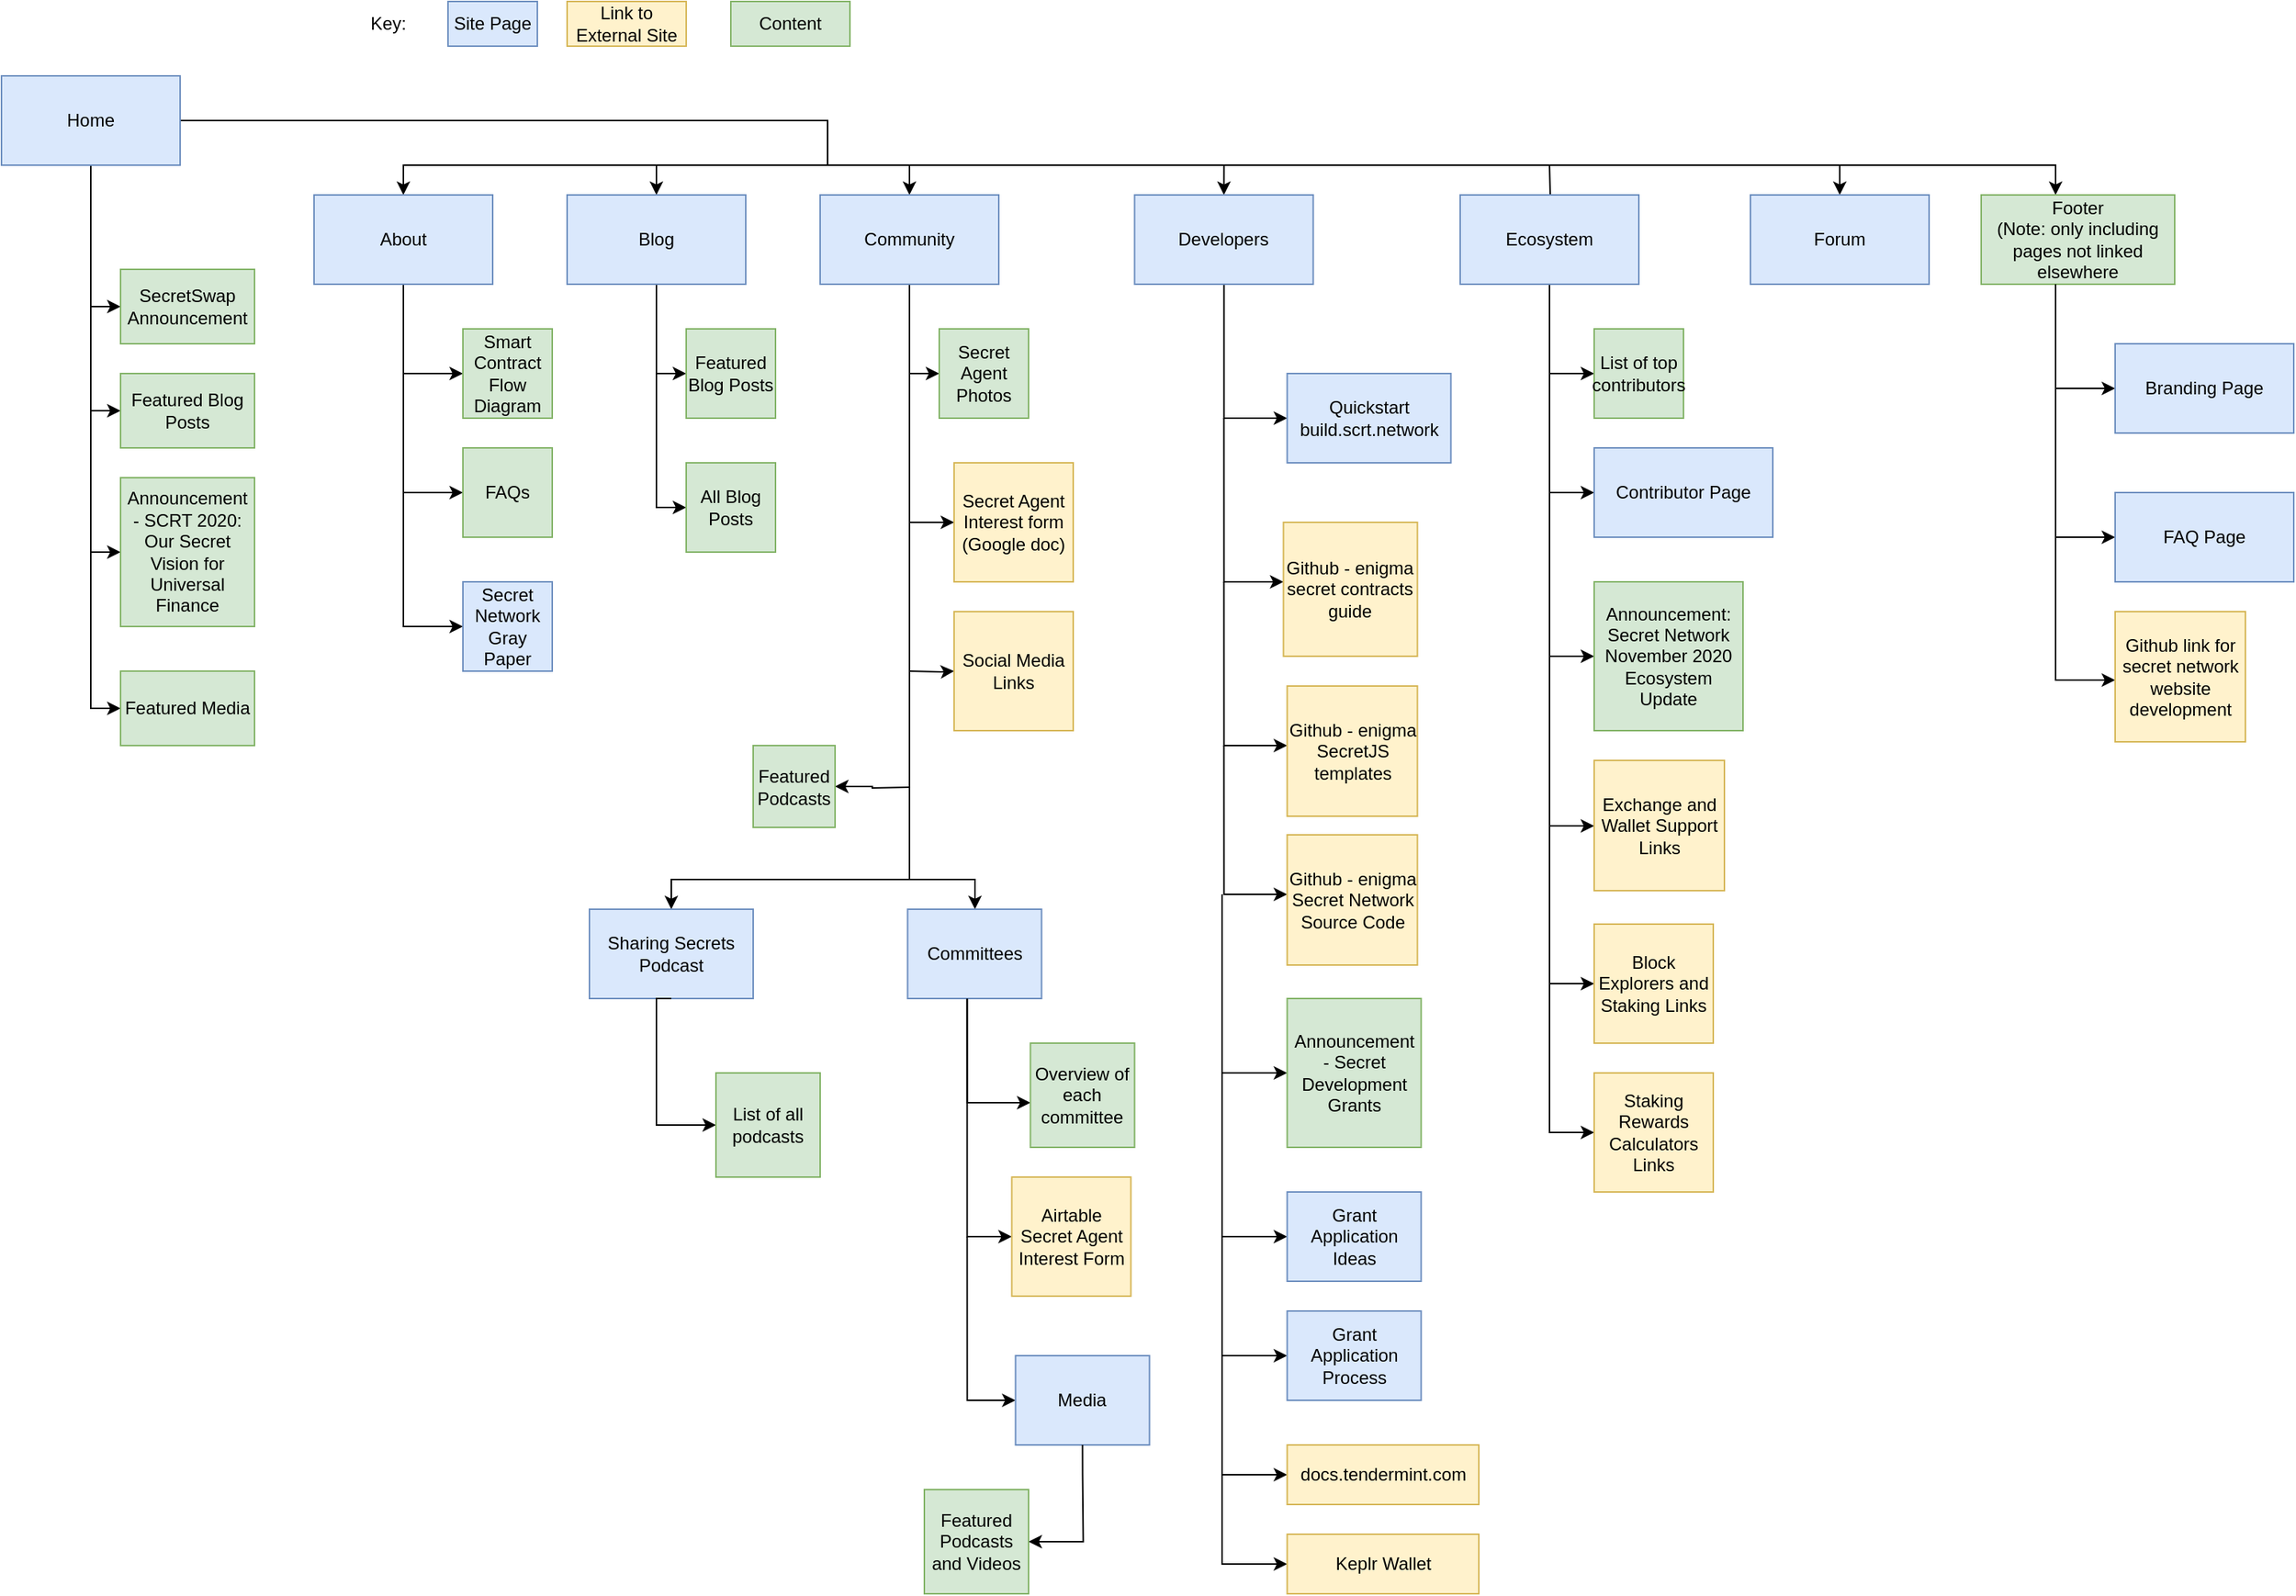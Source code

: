 <mxfile>
    <diagram id="m_9Sfj4pGlnvyHmJbWLJ" name="Page-1">
        <mxGraphModel dx="919" dy="623" grid="1" gridSize="10" guides="1" tooltips="1" connect="1" arrows="1" fold="1" page="1" pageScale="1" pageWidth="850" pageHeight="1100" math="0" shadow="0">
            <root>
                <mxCell id="0"/>
                <mxCell id="1" parent="0"/>
                <mxCell id="2" value="" style="edgeStyle=orthogonalEdgeStyle;rounded=0;orthogonalLoop=1;jettySize=auto;html=1;entryX=0.5;entryY=0;entryDx=0;entryDy=0;" edge="1" parent="1" target="7">
                    <mxGeometry relative="1" as="geometry">
                        <mxPoint x="-215" y="120" as="sourcePoint"/>
                        <Array as="points">
                            <mxPoint x="-215" y="120"/>
                            <mxPoint x="-530" y="120"/>
                        </Array>
                    </mxGeometry>
                </mxCell>
                <mxCell id="3" style="edgeStyle=orthogonalEdgeStyle;rounded=0;orthogonalLoop=1;jettySize=auto;html=1;exitX=1;exitY=0.5;exitDx=0;exitDy=0;" edge="1" parent="1" source="5" target="17">
                    <mxGeometry relative="1" as="geometry">
                        <Array as="points">
                            <mxPoint x="-245" y="90"/>
                            <mxPoint x="-245" y="120"/>
                            <mxPoint x="435" y="120"/>
                        </Array>
                    </mxGeometry>
                </mxCell>
                <mxCell id="4" style="edgeStyle=orthogonalEdgeStyle;rounded=0;orthogonalLoop=1;jettySize=auto;html=1;entryX=0;entryY=0.5;entryDx=0;entryDy=0;" edge="1" parent="1" source="5" target="23">
                    <mxGeometry relative="1" as="geometry"/>
                </mxCell>
                <mxCell id="5" value="Home" style="rounded=0;whiteSpace=wrap;html=1;fillColor=#dae8fc;strokeColor=#6c8ebf;" vertex="1" parent="1">
                    <mxGeometry x="-800" y="60" width="120" height="60" as="geometry"/>
                </mxCell>
                <mxCell id="6" style="edgeStyle=orthogonalEdgeStyle;rounded=0;orthogonalLoop=1;jettySize=auto;html=1;exitX=0.5;exitY=1;exitDx=0;exitDy=0;entryX=0;entryY=0.5;entryDx=0;entryDy=0;" edge="1" parent="1" source="7" target="18">
                    <mxGeometry relative="1" as="geometry"/>
                </mxCell>
                <mxCell id="7" value="About" style="rounded=0;whiteSpace=wrap;html=1;fillColor=#dae8fc;strokeColor=#6c8ebf;" vertex="1" parent="1">
                    <mxGeometry x="-590" y="140" width="120" height="60" as="geometry"/>
                </mxCell>
                <mxCell id="8" style="edgeStyle=orthogonalEdgeStyle;rounded=0;orthogonalLoop=1;jettySize=auto;html=1;entryX=0.5;entryY=0;entryDx=0;entryDy=0;" edge="1" parent="1" target="10">
                    <mxGeometry relative="1" as="geometry">
                        <mxPoint x="-380" y="120" as="sourcePoint"/>
                    </mxGeometry>
                </mxCell>
                <mxCell id="9" style="edgeStyle=orthogonalEdgeStyle;rounded=0;orthogonalLoop=1;jettySize=auto;html=1;entryX=0;entryY=0.5;entryDx=0;entryDy=0;" edge="1" parent="1" source="10" target="30">
                    <mxGeometry relative="1" as="geometry"/>
                </mxCell>
                <mxCell id="10" value="Blog" style="rounded=0;whiteSpace=wrap;html=1;fillColor=#dae8fc;strokeColor=#6c8ebf;" vertex="1" parent="1">
                    <mxGeometry x="-420" y="140" width="120" height="60" as="geometry"/>
                </mxCell>
                <mxCell id="11" style="edgeStyle=orthogonalEdgeStyle;rounded=0;orthogonalLoop=1;jettySize=auto;html=1;entryX=0.5;entryY=0;entryDx=0;entryDy=0;" edge="1" parent="1" target="13">
                    <mxGeometry relative="1" as="geometry">
                        <mxPoint x="-215" y="120" as="sourcePoint"/>
                        <Array as="points">
                            <mxPoint x="-190" y="120"/>
                        </Array>
                    </mxGeometry>
                </mxCell>
                <mxCell id="12" style="edgeStyle=orthogonalEdgeStyle;rounded=0;orthogonalLoop=1;jettySize=auto;html=1;exitX=0.5;exitY=1;exitDx=0;exitDy=0;entryX=0;entryY=0.5;entryDx=0;entryDy=0;" edge="1" parent="1" source="13" target="33">
                    <mxGeometry relative="1" as="geometry"/>
                </mxCell>
                <mxCell id="13" value="Community" style="rounded=0;whiteSpace=wrap;html=1;fillColor=#dae8fc;strokeColor=#6c8ebf;" vertex="1" parent="1">
                    <mxGeometry x="-250" y="140" width="120" height="60" as="geometry"/>
                </mxCell>
                <mxCell id="14" style="edgeStyle=orthogonalEdgeStyle;rounded=0;orthogonalLoop=1;jettySize=auto;html=1;entryX=0.5;entryY=0;entryDx=0;entryDy=0;" edge="1" parent="1" target="16">
                    <mxGeometry relative="1" as="geometry">
                        <mxPoint x="11.25" y="120" as="sourcePoint"/>
                    </mxGeometry>
                </mxCell>
                <mxCell id="15" style="edgeStyle=orthogonalEdgeStyle;rounded=0;orthogonalLoop=1;jettySize=auto;html=1;entryX=0;entryY=0.5;entryDx=0;entryDy=0;" edge="1" parent="1" source="16" target="54">
                    <mxGeometry relative="1" as="geometry"/>
                </mxCell>
                <mxCell id="16" value="Developers" style="rounded=0;whiteSpace=wrap;html=1;fillColor=#dae8fc;strokeColor=#6c8ebf;" vertex="1" parent="1">
                    <mxGeometry x="-38.75" y="140" width="120" height="60" as="geometry"/>
                </mxCell>
                <mxCell id="17" value="Forum" style="rounded=0;whiteSpace=wrap;html=1;fillColor=#dae8fc;strokeColor=#6c8ebf;" vertex="1" parent="1">
                    <mxGeometry x="375" y="140" width="120" height="60" as="geometry"/>
                </mxCell>
                <mxCell id="18" value="Smart Contract Flow Diagram" style="whiteSpace=wrap;html=1;aspect=fixed;fillColor=#d5e8d4;strokeColor=#82b366;" vertex="1" parent="1">
                    <mxGeometry x="-490" y="230" width="60" height="60" as="geometry"/>
                </mxCell>
                <mxCell id="19" style="edgeStyle=orthogonalEdgeStyle;rounded=0;orthogonalLoop=1;jettySize=auto;html=1;entryX=0;entryY=0.5;entryDx=0;entryDy=0;" edge="1" parent="1" target="20">
                    <mxGeometry relative="1" as="geometry">
                        <mxPoint x="-530" y="260" as="sourcePoint"/>
                        <Array as="points">
                            <mxPoint x="-530" y="340"/>
                        </Array>
                    </mxGeometry>
                </mxCell>
                <mxCell id="20" value="FAQs" style="whiteSpace=wrap;html=1;aspect=fixed;fillColor=#d5e8d4;strokeColor=#82b366;" vertex="1" parent="1">
                    <mxGeometry x="-490" y="310" width="60" height="60" as="geometry"/>
                </mxCell>
                <mxCell id="21" style="edgeStyle=orthogonalEdgeStyle;rounded=0;orthogonalLoop=1;jettySize=auto;html=1;" edge="1" parent="1" target="22">
                    <mxGeometry relative="1" as="geometry">
                        <mxPoint x="-530" y="340" as="sourcePoint"/>
                        <Array as="points">
                            <mxPoint x="-530" y="430"/>
                        </Array>
                    </mxGeometry>
                </mxCell>
                <mxCell id="22" value="Secret Network Gray Paper" style="whiteSpace=wrap;html=1;aspect=fixed;fillColor=#dae8fc;strokeColor=#6c8ebf;" vertex="1" parent="1">
                    <mxGeometry x="-490" y="400" width="60" height="60" as="geometry"/>
                </mxCell>
                <mxCell id="23" value="SecretSwap Announcement" style="whiteSpace=wrap;html=1;fillColor=#d5e8d4;strokeColor=#82b366;imageAspect=0;expand=1;" vertex="1" parent="1">
                    <mxGeometry x="-720" y="190" width="90" height="50" as="geometry"/>
                </mxCell>
                <mxCell id="24" style="edgeStyle=orthogonalEdgeStyle;rounded=0;orthogonalLoop=1;jettySize=auto;html=1;exitX=0;exitY=0.5;exitDx=0;exitDy=0;entryX=0;entryY=0.5;entryDx=0;entryDy=0;" edge="1" parent="1" target="25">
                    <mxGeometry relative="1" as="geometry">
                        <mxPoint x="-740" y="210" as="sourcePoint"/>
                        <Array as="points">
                            <mxPoint x="-740" y="285"/>
                        </Array>
                    </mxGeometry>
                </mxCell>
                <mxCell id="25" value="Featured Blog Posts" style="whiteSpace=wrap;html=1;fillColor=#d5e8d4;strokeColor=#82b366;imageAspect=0;expand=1;" vertex="1" parent="1">
                    <mxGeometry x="-720" y="260" width="90" height="50" as="geometry"/>
                </mxCell>
                <mxCell id="26" style="edgeStyle=orthogonalEdgeStyle;rounded=0;orthogonalLoop=1;jettySize=auto;html=1;" edge="1" parent="1" target="27">
                    <mxGeometry relative="1" as="geometry">
                        <mxPoint x="-740" y="280" as="sourcePoint"/>
                        <Array as="points">
                            <mxPoint x="-740" y="380"/>
                        </Array>
                    </mxGeometry>
                </mxCell>
                <mxCell id="27" value="Announcement -&amp;nbsp;&lt;span&gt;SCRT 2020: Our Secret Vision for&lt;/span&gt;&lt;div&gt;Universal Finance&lt;/div&gt;" style="whiteSpace=wrap;html=1;fillColor=#d5e8d4;strokeColor=#82b366;imageAspect=0;expand=1;" vertex="1" parent="1">
                    <mxGeometry x="-720" y="330" width="90" height="100" as="geometry"/>
                </mxCell>
                <mxCell id="28" style="edgeStyle=orthogonalEdgeStyle;rounded=0;orthogonalLoop=1;jettySize=auto;html=1;" edge="1" parent="1" target="29">
                    <mxGeometry relative="1" as="geometry">
                        <mxPoint x="-740" y="380" as="sourcePoint"/>
                        <Array as="points">
                            <mxPoint x="-740" y="485"/>
                        </Array>
                    </mxGeometry>
                </mxCell>
                <mxCell id="29" value="Featured Media" style="whiteSpace=wrap;html=1;fillColor=#d5e8d4;strokeColor=#82b366;imageAspect=0;expand=1;" vertex="1" parent="1">
                    <mxGeometry x="-720" y="460" width="90" height="50" as="geometry"/>
                </mxCell>
                <mxCell id="30" value="Featured Blog Posts&lt;span style=&quot;color: rgba(0 , 0 , 0 , 0) ; font-family: monospace ; font-size: 0px&quot;&gt;%3CmxGraphModel%3E%3Croot%3E%3CmxCell%20id%3D%220%22%2F%3E%3CmxCell%20id%3D%221%22%20parent%3D%220%22%2F%3E%3CmxCell%20id%3D%222%22%20value%3D%22Smart%20Contract%20Flow%20Diagram%22%20style%3D%22whiteSpace%3Dwrap%3Bhtml%3D1%3Baspect%3Dfixed%3BfillColor%3D%23d5e8d4%3BstrokeColor%3D%2382b366%3B%22%20vertex%3D%221%22%20parent%3D%221%22%3E%3CmxGeometry%20x%3D%22-500%22%20y%3D%22210%22%20width%3D%2260%22%20height%3D%2260%22%20as%3D%22geometry%22%2F%3E%3C%2FmxCell%3E%3C%2Froot%3E%3C%2FmxGraphModel%3E&lt;/span&gt;" style="whiteSpace=wrap;html=1;aspect=fixed;fillColor=#d5e8d4;strokeColor=#82b366;" vertex="1" parent="1">
                    <mxGeometry x="-340" y="230" width="60" height="60" as="geometry"/>
                </mxCell>
                <mxCell id="31" style="edgeStyle=orthogonalEdgeStyle;rounded=0;orthogonalLoop=1;jettySize=auto;html=1;exitX=0;exitY=0.5;exitDx=0;exitDy=0;entryX=0;entryY=0.5;entryDx=0;entryDy=0;" edge="1" parent="1" target="32">
                    <mxGeometry relative="1" as="geometry">
                        <mxPoint x="-360" y="260" as="sourcePoint"/>
                        <Array as="points">
                            <mxPoint x="-360" y="350"/>
                        </Array>
                    </mxGeometry>
                </mxCell>
                <mxCell id="32" value="All Blog Posts" style="whiteSpace=wrap;html=1;aspect=fixed;fillColor=#d5e8d4;strokeColor=#82b366;" vertex="1" parent="1">
                    <mxGeometry x="-340" y="320" width="60" height="60" as="geometry"/>
                </mxCell>
                <mxCell id="33" value="Secret Agent Photos" style="whiteSpace=wrap;html=1;aspect=fixed;fillColor=#d5e8d4;strokeColor=#82b366;" vertex="1" parent="1">
                    <mxGeometry x="-170" y="230" width="60" height="60" as="geometry"/>
                </mxCell>
                <mxCell id="34" style="edgeStyle=orthogonalEdgeStyle;rounded=0;orthogonalLoop=1;jettySize=auto;html=1;" edge="1" parent="1" target="35">
                    <mxGeometry relative="1" as="geometry">
                        <mxPoint x="-190" y="260" as="sourcePoint"/>
                        <Array as="points">
                            <mxPoint x="-190" y="360"/>
                        </Array>
                    </mxGeometry>
                </mxCell>
                <mxCell id="35" value="Secret Agent Interest form (Google doc)" style="whiteSpace=wrap;html=1;aspect=fixed;fillColor=#fff2cc;strokeColor=#d6b656;" vertex="1" parent="1">
                    <mxGeometry x="-160" y="320" width="80" height="80" as="geometry"/>
                </mxCell>
                <mxCell id="36" style="edgeStyle=orthogonalEdgeStyle;rounded=0;orthogonalLoop=1;jettySize=auto;html=1;" edge="1" parent="1" target="38">
                    <mxGeometry relative="1" as="geometry">
                        <mxPoint x="-190" y="360" as="sourcePoint"/>
                        <Array as="points">
                            <mxPoint x="-190" y="600"/>
                            <mxPoint x="-146" y="600"/>
                        </Array>
                    </mxGeometry>
                </mxCell>
                <mxCell id="37" style="edgeStyle=orthogonalEdgeStyle;rounded=0;orthogonalLoop=1;jettySize=auto;html=1;entryX=0;entryY=0.5;entryDx=0;entryDy=0;entryPerimeter=0;" edge="1" parent="1" source="38" target="45">
                    <mxGeometry relative="1" as="geometry">
                        <Array as="points">
                            <mxPoint x="-151.25" y="840"/>
                        </Array>
                    </mxGeometry>
                </mxCell>
                <mxCell id="38" value="Committees" style="rounded=0;whiteSpace=wrap;html=1;fillColor=#dae8fc;strokeColor=#6c8ebf;" vertex="1" parent="1">
                    <mxGeometry x="-191.25" y="620" width="90" height="60" as="geometry"/>
                </mxCell>
                <mxCell id="39" style="edgeStyle=orthogonalEdgeStyle;rounded=0;orthogonalLoop=1;jettySize=auto;html=1;" edge="1" parent="1" target="40">
                    <mxGeometry relative="1" as="geometry">
                        <mxPoint x="-180" y="600" as="sourcePoint"/>
                        <Array as="points">
                            <mxPoint x="-210" y="600"/>
                            <mxPoint x="-210" y="600"/>
                        </Array>
                    </mxGeometry>
                </mxCell>
                <mxCell id="40" value="Sharing Secrets Podcast" style="rounded=0;whiteSpace=wrap;html=1;fillColor=#dae8fc;strokeColor=#6c8ebf;" vertex="1" parent="1">
                    <mxGeometry x="-405" y="620" width="110" height="60" as="geometry"/>
                </mxCell>
                <mxCell id="41" style="edgeStyle=orthogonalEdgeStyle;rounded=0;orthogonalLoop=1;jettySize=auto;html=1;" edge="1" parent="1" target="42">
                    <mxGeometry relative="1" as="geometry">
                        <mxPoint x="-190" y="460" as="sourcePoint"/>
                    </mxGeometry>
                </mxCell>
                <mxCell id="42" value="Social Media Links" style="whiteSpace=wrap;html=1;aspect=fixed;fillColor=#fff2cc;strokeColor=#d6b656;" vertex="1" parent="1">
                    <mxGeometry x="-160" y="420" width="80" height="80" as="geometry"/>
                </mxCell>
                <mxCell id="43" value="" style="edgeStyle=orthogonalEdgeStyle;rounded=0;orthogonalLoop=1;jettySize=auto;html=1;" edge="1" parent="1" target="44">
                    <mxGeometry relative="1" as="geometry">
                        <mxPoint x="-190" y="538" as="sourcePoint"/>
                    </mxGeometry>
                </mxCell>
                <mxCell id="44" value="Featured Podcasts" style="whiteSpace=wrap;html=1;aspect=fixed;fillColor=#d5e8d4;strokeColor=#82b366;" vertex="1" parent="1">
                    <mxGeometry x="-295" y="510" width="55" height="55" as="geometry"/>
                </mxCell>
                <mxCell id="45" value="Airtable Secret Agent Interest Form" style="whiteSpace=wrap;html=1;aspect=fixed;fillColor=#fff2cc;strokeColor=#d6b656;" vertex="1" parent="1">
                    <mxGeometry x="-121.25" y="800" width="80" height="80" as="geometry"/>
                </mxCell>
                <mxCell id="46" style="edgeStyle=orthogonalEdgeStyle;rounded=0;orthogonalLoop=1;jettySize=auto;html=1;" edge="1" parent="1" target="47">
                    <mxGeometry relative="1" as="geometry">
                        <mxPoint x="-151.25" y="680" as="sourcePoint"/>
                        <Array as="points">
                            <mxPoint x="-151.25" y="750"/>
                        </Array>
                    </mxGeometry>
                </mxCell>
                <mxCell id="47" value="Overview of each committee" style="whiteSpace=wrap;html=1;aspect=fixed;fillColor=#d5e8d4;strokeColor=#82b366;" vertex="1" parent="1">
                    <mxGeometry x="-108.75" y="710" width="70" height="70" as="geometry"/>
                </mxCell>
                <mxCell id="48" style="edgeStyle=orthogonalEdgeStyle;rounded=0;orthogonalLoop=1;jettySize=auto;html=1;" edge="1" parent="1" target="49">
                    <mxGeometry relative="1" as="geometry">
                        <mxPoint x="-151.25" y="840" as="sourcePoint"/>
                        <Array as="points">
                            <mxPoint x="-151.25" y="950"/>
                        </Array>
                    </mxGeometry>
                </mxCell>
                <mxCell id="49" value="Media" style="rounded=0;whiteSpace=wrap;html=1;fillColor=#dae8fc;strokeColor=#6c8ebf;" vertex="1" parent="1">
                    <mxGeometry x="-118.75" y="920" width="90" height="60" as="geometry"/>
                </mxCell>
                <mxCell id="50" style="edgeStyle=orthogonalEdgeStyle;rounded=0;orthogonalLoop=1;jettySize=auto;html=1;exitX=0.5;exitY=1;exitDx=0;exitDy=0;" edge="1" parent="1" source="49" target="51">
                    <mxGeometry relative="1" as="geometry">
                        <Array as="points">
                            <mxPoint x="-73.25" y="1000"/>
                            <mxPoint x="-73.25" y="1060"/>
                        </Array>
                    </mxGeometry>
                </mxCell>
                <mxCell id="51" value="Featured Podcasts and Videos" style="whiteSpace=wrap;html=1;aspect=fixed;fillColor=#d5e8d4;strokeColor=#82b366;" vertex="1" parent="1">
                    <mxGeometry x="-180" y="1010" width="70" height="70" as="geometry"/>
                </mxCell>
                <mxCell id="52" style="edgeStyle=orthogonalEdgeStyle;rounded=0;orthogonalLoop=1;jettySize=auto;html=1;exitX=0.5;exitY=1;exitDx=0;exitDy=0;" edge="1" parent="1" source="40" target="53">
                    <mxGeometry relative="1" as="geometry">
                        <Array as="points">
                            <mxPoint x="-360" y="680"/>
                            <mxPoint x="-360" y="765"/>
                        </Array>
                    </mxGeometry>
                </mxCell>
                <mxCell id="53" value="List of all podcasts" style="whiteSpace=wrap;html=1;aspect=fixed;fillColor=#d5e8d4;strokeColor=#82b366;" vertex="1" parent="1">
                    <mxGeometry x="-320" y="730" width="70" height="70" as="geometry"/>
                </mxCell>
                <mxCell id="54" value="Quickstart &lt;br&gt;build.scrt.network" style="rounded=0;whiteSpace=wrap;html=1;fillColor=#dae8fc;strokeColor=#6c8ebf;" vertex="1" parent="1">
                    <mxGeometry x="63.75" y="260" width="110" height="60" as="geometry"/>
                </mxCell>
                <mxCell id="55" style="edgeStyle=orthogonalEdgeStyle;rounded=0;orthogonalLoop=1;jettySize=auto;html=1;" edge="1" parent="1" target="56">
                    <mxGeometry relative="1" as="geometry">
                        <mxPoint x="21.25" y="290" as="sourcePoint"/>
                        <Array as="points">
                            <mxPoint x="21.25" y="400"/>
                        </Array>
                    </mxGeometry>
                </mxCell>
                <mxCell id="56" value="Github - enigma secret contracts guide" style="whiteSpace=wrap;html=1;aspect=fixed;fillColor=#fff2cc;strokeColor=#d6b656;" vertex="1" parent="1">
                    <mxGeometry x="61.25" y="360" width="90" height="90" as="geometry"/>
                </mxCell>
                <mxCell id="57" style="edgeStyle=orthogonalEdgeStyle;rounded=0;orthogonalLoop=1;jettySize=auto;html=1;" edge="1" parent="1" target="58">
                    <mxGeometry relative="1" as="geometry">
                        <mxPoint x="21.25" y="400" as="sourcePoint"/>
                        <Array as="points">
                            <mxPoint x="21.25" y="510"/>
                        </Array>
                    </mxGeometry>
                </mxCell>
                <mxCell id="58" value="Github - enigma SecretJS templates" style="whiteSpace=wrap;html=1;aspect=fixed;fillColor=#fff2cc;strokeColor=#d6b656;" vertex="1" parent="1">
                    <mxGeometry x="63.75" y="470" width="87.5" height="87.5" as="geometry"/>
                </mxCell>
                <mxCell id="59" style="edgeStyle=orthogonalEdgeStyle;rounded=0;orthogonalLoop=1;jettySize=auto;html=1;" edge="1" parent="1" target="60">
                    <mxGeometry relative="1" as="geometry">
                        <mxPoint x="21.25" y="510" as="sourcePoint"/>
                        <Array as="points">
                            <mxPoint x="21.25" y="610"/>
                        </Array>
                    </mxGeometry>
                </mxCell>
                <mxCell id="60" value="Github - enigma Secret Network Source Code" style="whiteSpace=wrap;html=1;aspect=fixed;fillColor=#fff2cc;strokeColor=#d6b656;" vertex="1" parent="1">
                    <mxGeometry x="63.75" y="570" width="87.5" height="87.5" as="geometry"/>
                </mxCell>
                <mxCell id="61" style="edgeStyle=orthogonalEdgeStyle;rounded=0;orthogonalLoop=1;jettySize=auto;html=1;" edge="1" parent="1" target="62">
                    <mxGeometry relative="1" as="geometry">
                        <mxPoint x="20" y="610" as="sourcePoint"/>
                        <Array as="points">
                            <mxPoint x="20" y="730"/>
                        </Array>
                    </mxGeometry>
                </mxCell>
                <mxCell id="62" value="Announcement - Secret Development Grants" style="whiteSpace=wrap;html=1;fillColor=#d5e8d4;strokeColor=#82b366;imageAspect=0;expand=1;" vertex="1" parent="1">
                    <mxGeometry x="63.75" y="680" width="90" height="100" as="geometry"/>
                </mxCell>
                <mxCell id="63" style="edgeStyle=orthogonalEdgeStyle;rounded=0;orthogonalLoop=1;jettySize=auto;html=1;" edge="1" parent="1" target="64">
                    <mxGeometry relative="1" as="geometry">
                        <mxPoint x="20" y="730" as="sourcePoint"/>
                        <Array as="points">
                            <mxPoint x="20" y="840"/>
                        </Array>
                    </mxGeometry>
                </mxCell>
                <mxCell id="64" value="Grant Application Ideas" style="rounded=0;whiteSpace=wrap;html=1;fillColor=#dae8fc;strokeColor=#6c8ebf;" vertex="1" parent="1">
                    <mxGeometry x="63.75" y="810" width="90" height="60" as="geometry"/>
                </mxCell>
                <mxCell id="65" style="edgeStyle=orthogonalEdgeStyle;rounded=0;orthogonalLoop=1;jettySize=auto;html=1;" edge="1" parent="1" target="66">
                    <mxGeometry relative="1" as="geometry">
                        <mxPoint x="20" y="840" as="sourcePoint"/>
                        <Array as="points">
                            <mxPoint x="20" y="920"/>
                        </Array>
                    </mxGeometry>
                </mxCell>
                <mxCell id="66" value="Grant Application Process" style="rounded=0;whiteSpace=wrap;html=1;fillColor=#dae8fc;strokeColor=#6c8ebf;" vertex="1" parent="1">
                    <mxGeometry x="63.75" y="890" width="90" height="60" as="geometry"/>
                </mxCell>
                <mxCell id="67" style="edgeStyle=orthogonalEdgeStyle;rounded=0;orthogonalLoop=1;jettySize=auto;html=1;" edge="1" parent="1" target="68">
                    <mxGeometry relative="1" as="geometry">
                        <mxPoint x="20" y="920" as="sourcePoint"/>
                        <Array as="points">
                            <mxPoint x="20" y="1000"/>
                        </Array>
                    </mxGeometry>
                </mxCell>
                <mxCell id="68" value="docs.tendermint.com" style="whiteSpace=wrap;html=1;fillColor=#fff2cc;strokeColor=#d6b656;" vertex="1" parent="1">
                    <mxGeometry x="63.75" y="980" width="128.75" height="40" as="geometry"/>
                </mxCell>
                <mxCell id="69" style="edgeStyle=orthogonalEdgeStyle;rounded=0;orthogonalLoop=1;jettySize=auto;html=1;" edge="1" parent="1" target="70">
                    <mxGeometry relative="1" as="geometry">
                        <mxPoint x="20" y="1000" as="sourcePoint"/>
                        <Array as="points">
                            <mxPoint x="20" y="1060"/>
                        </Array>
                    </mxGeometry>
                </mxCell>
                <mxCell id="70" value="Keplr Wallet" style="whiteSpace=wrap;html=1;fillColor=#fff2cc;strokeColor=#d6b656;" vertex="1" parent="1">
                    <mxGeometry x="63.75" y="1040" width="128.75" height="40" as="geometry"/>
                </mxCell>
                <mxCell id="71" style="edgeStyle=orthogonalEdgeStyle;rounded=0;orthogonalLoop=1;jettySize=auto;html=1;" edge="1" parent="1" target="73">
                    <mxGeometry relative="1" as="geometry">
                        <mxPoint x="240" y="120" as="sourcePoint"/>
                    </mxGeometry>
                </mxCell>
                <mxCell id="72" style="edgeStyle=orthogonalEdgeStyle;rounded=0;orthogonalLoop=1;jettySize=auto;html=1;exitX=0.5;exitY=1;exitDx=0;exitDy=0;entryX=0;entryY=0.5;entryDx=0;entryDy=0;" edge="1" parent="1" source="73" target="74">
                    <mxGeometry relative="1" as="geometry"/>
                </mxCell>
                <mxCell id="73" value="Ecosystem" style="rounded=0;whiteSpace=wrap;html=1;fillColor=#dae8fc;strokeColor=#6c8ebf;" vertex="1" parent="1">
                    <mxGeometry x="180" y="140" width="120" height="60" as="geometry"/>
                </mxCell>
                <mxCell id="74" value="List of top contributors" style="whiteSpace=wrap;html=1;aspect=fixed;fillColor=#d5e8d4;strokeColor=#82b366;" vertex="1" parent="1">
                    <mxGeometry x="270" y="230" width="60" height="60" as="geometry"/>
                </mxCell>
                <mxCell id="75" style="edgeStyle=orthogonalEdgeStyle;rounded=0;orthogonalLoop=1;jettySize=auto;html=1;" edge="1" parent="1" target="76">
                    <mxGeometry relative="1" as="geometry">
                        <mxPoint x="240" y="260" as="sourcePoint"/>
                        <Array as="points">
                            <mxPoint x="240" y="340"/>
                        </Array>
                    </mxGeometry>
                </mxCell>
                <mxCell id="76" value="Contributor Page" style="rounded=0;whiteSpace=wrap;html=1;fillColor=#dae8fc;strokeColor=#6c8ebf;" vertex="1" parent="1">
                    <mxGeometry x="270" y="310" width="120" height="60" as="geometry"/>
                </mxCell>
                <mxCell id="77" style="edgeStyle=orthogonalEdgeStyle;rounded=0;orthogonalLoop=1;jettySize=auto;html=1;" edge="1" parent="1" target="78">
                    <mxGeometry relative="1" as="geometry">
                        <mxPoint x="240" y="340" as="sourcePoint"/>
                        <Array as="points">
                            <mxPoint x="240" y="450"/>
                        </Array>
                    </mxGeometry>
                </mxCell>
                <mxCell id="78" value="Announcement: Secret Network November 2020 Ecosystem Update" style="whiteSpace=wrap;html=1;aspect=fixed;fillColor=#d5e8d4;strokeColor=#82b366;" vertex="1" parent="1">
                    <mxGeometry x="270" y="400" width="100" height="100" as="geometry"/>
                </mxCell>
                <mxCell id="79" style="edgeStyle=orthogonalEdgeStyle;rounded=0;orthogonalLoop=1;jettySize=auto;html=1;" edge="1" parent="1" target="80">
                    <mxGeometry relative="1" as="geometry">
                        <mxPoint x="240" y="450" as="sourcePoint"/>
                        <Array as="points">
                            <mxPoint x="240" y="564"/>
                        </Array>
                    </mxGeometry>
                </mxCell>
                <mxCell id="80" value="Exchange and Wallet Support Links" style="whiteSpace=wrap;html=1;aspect=fixed;fillColor=#fff2cc;strokeColor=#d6b656;" vertex="1" parent="1">
                    <mxGeometry x="270" y="520" width="87.5" height="87.5" as="geometry"/>
                </mxCell>
                <mxCell id="81" style="edgeStyle=orthogonalEdgeStyle;rounded=0;orthogonalLoop=1;jettySize=auto;html=1;" edge="1" parent="1" target="82">
                    <mxGeometry relative="1" as="geometry">
                        <mxPoint x="240" y="560" as="sourcePoint"/>
                        <Array as="points">
                            <mxPoint x="240" y="670"/>
                        </Array>
                    </mxGeometry>
                </mxCell>
                <mxCell id="82" value="Block Explorers and Staking Links" style="whiteSpace=wrap;html=1;aspect=fixed;fillColor=#fff2cc;strokeColor=#d6b656;" vertex="1" parent="1">
                    <mxGeometry x="270" y="630" width="80" height="80" as="geometry"/>
                </mxCell>
                <mxCell id="83" style="edgeStyle=orthogonalEdgeStyle;rounded=0;orthogonalLoop=1;jettySize=auto;html=1;" edge="1" parent="1" target="84">
                    <mxGeometry relative="1" as="geometry">
                        <mxPoint x="240" y="670" as="sourcePoint"/>
                        <Array as="points">
                            <mxPoint x="240" y="770"/>
                        </Array>
                    </mxGeometry>
                </mxCell>
                <mxCell id="84" value="Staking Rewards Calculators Links" style="whiteSpace=wrap;html=1;aspect=fixed;fillColor=#fff2cc;strokeColor=#d6b656;" vertex="1" parent="1">
                    <mxGeometry x="270" y="730" width="80" height="80" as="geometry"/>
                </mxCell>
                <mxCell id="85" style="edgeStyle=orthogonalEdgeStyle;rounded=0;orthogonalLoop=1;jettySize=auto;html=1;" edge="1" parent="1" target="86">
                    <mxGeometry relative="1" as="geometry">
                        <mxPoint x="400" y="120" as="sourcePoint"/>
                        <Array as="points">
                            <mxPoint x="580" y="120"/>
                        </Array>
                    </mxGeometry>
                </mxCell>
                <mxCell id="86" value="Footer&lt;br&gt;(Note: only including pages not linked elsewhere" style="whiteSpace=wrap;html=1;fillColor=#d5e8d4;strokeColor=#82b366;" vertex="1" parent="1">
                    <mxGeometry x="530" y="140" width="130" height="60" as="geometry"/>
                </mxCell>
                <mxCell id="87" style="edgeStyle=orthogonalEdgeStyle;rounded=0;orthogonalLoop=1;jettySize=auto;html=1;" edge="1" parent="1" target="88">
                    <mxGeometry relative="1" as="geometry">
                        <mxPoint x="580" y="200" as="sourcePoint"/>
                        <Array as="points">
                            <mxPoint x="580" y="270"/>
                        </Array>
                    </mxGeometry>
                </mxCell>
                <mxCell id="88" value="Branding Page" style="rounded=0;whiteSpace=wrap;html=1;fillColor=#dae8fc;strokeColor=#6c8ebf;" vertex="1" parent="1">
                    <mxGeometry x="620" y="240" width="120" height="60" as="geometry"/>
                </mxCell>
                <mxCell id="89" style="edgeStyle=orthogonalEdgeStyle;rounded=0;orthogonalLoop=1;jettySize=auto;html=1;" edge="1" parent="1" target="90">
                    <mxGeometry relative="1" as="geometry">
                        <mxPoint x="580" y="270" as="sourcePoint"/>
                        <Array as="points">
                            <mxPoint x="580" y="370"/>
                        </Array>
                    </mxGeometry>
                </mxCell>
                <mxCell id="90" value="FAQ Page" style="rounded=0;whiteSpace=wrap;html=1;fillColor=#dae8fc;strokeColor=#6c8ebf;" vertex="1" parent="1">
                    <mxGeometry x="620" y="340" width="120" height="60" as="geometry"/>
                </mxCell>
                <mxCell id="91" style="edgeStyle=orthogonalEdgeStyle;rounded=0;orthogonalLoop=1;jettySize=auto;html=1;" edge="1" parent="1" target="92">
                    <mxGeometry relative="1" as="geometry">
                        <mxPoint x="580" y="370" as="sourcePoint"/>
                        <Array as="points">
                            <mxPoint x="580" y="466"/>
                        </Array>
                    </mxGeometry>
                </mxCell>
                <mxCell id="92" value="Github link for secret network website development" style="whiteSpace=wrap;html=1;aspect=fixed;fillColor=#fff2cc;strokeColor=#d6b656;" vertex="1" parent="1">
                    <mxGeometry x="620" y="420" width="87.5" height="87.5" as="geometry"/>
                </mxCell>
                <mxCell id="93" value="Site Page" style="rounded=0;whiteSpace=wrap;html=1;fillColor=#dae8fc;strokeColor=#6c8ebf;" vertex="1" parent="1">
                    <mxGeometry x="-500" y="10" width="60" height="30" as="geometry"/>
                </mxCell>
                <mxCell id="94" value="Link to External Site" style="rounded=0;whiteSpace=wrap;html=1;fillColor=#fff2cc;strokeColor=#d6b656;" vertex="1" parent="1">
                    <mxGeometry x="-420" y="10" width="80" height="30" as="geometry"/>
                </mxCell>
                <mxCell id="95" value="Content" style="rounded=0;whiteSpace=wrap;html=1;fillColor=#d5e8d4;strokeColor=#82b366;" vertex="1" parent="1">
                    <mxGeometry x="-310" y="10" width="80" height="30" as="geometry"/>
                </mxCell>
                <mxCell id="96" value="Key:" style="text;html=1;strokeColor=none;fillColor=none;align=center;verticalAlign=middle;whiteSpace=wrap;rounded=0;" vertex="1" parent="1">
                    <mxGeometry x="-560" y="15" width="40" height="20" as="geometry"/>
                </mxCell>
            </root>
        </mxGraphModel>
    </diagram>
</mxfile>